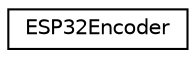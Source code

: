 digraph "Graphical Class Hierarchy"
{
 // LATEX_PDF_SIZE
  edge [fontname="Helvetica",fontsize="10",labelfontname="Helvetica",labelfontsize="10"];
  node [fontname="Helvetica",fontsize="10",shape=record];
  rankdir="LR";
  Node0 [label="ESP32Encoder",height=0.2,width=0.4,color="black", fillcolor="white", style="filled",URL="$classESP32Encoder.html",tooltip=" "];
}
